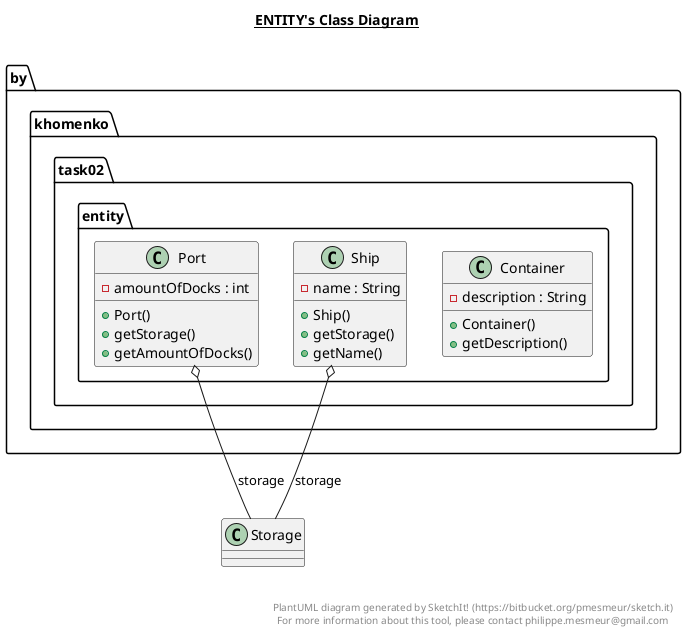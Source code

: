 @startuml

title __ENTITY's Class Diagram__\n

  package by.khomenko.task02.entity {
    class Container {
        - description : String
        + Container()
        + getDescription()
    }
  }
  

  package by.khomenko.task02.entity {
    class Port {
        - amountOfDocks : int
        + Port()
        + getStorage()
        + getAmountOfDocks()
    }
  }
  

  package by.khomenko.task02.entity {
    class Ship {
        - name : String
        + Ship()
        + getStorage()
        + getName()
    }
  }
  

  Port o-- Storage : storage
  Ship o-- Storage : storage


right footer


PlantUML diagram generated by SketchIt! (https://bitbucket.org/pmesmeur/sketch.it)
For more information about this tool, please contact philippe.mesmeur@gmail.com
endfooter

@enduml
